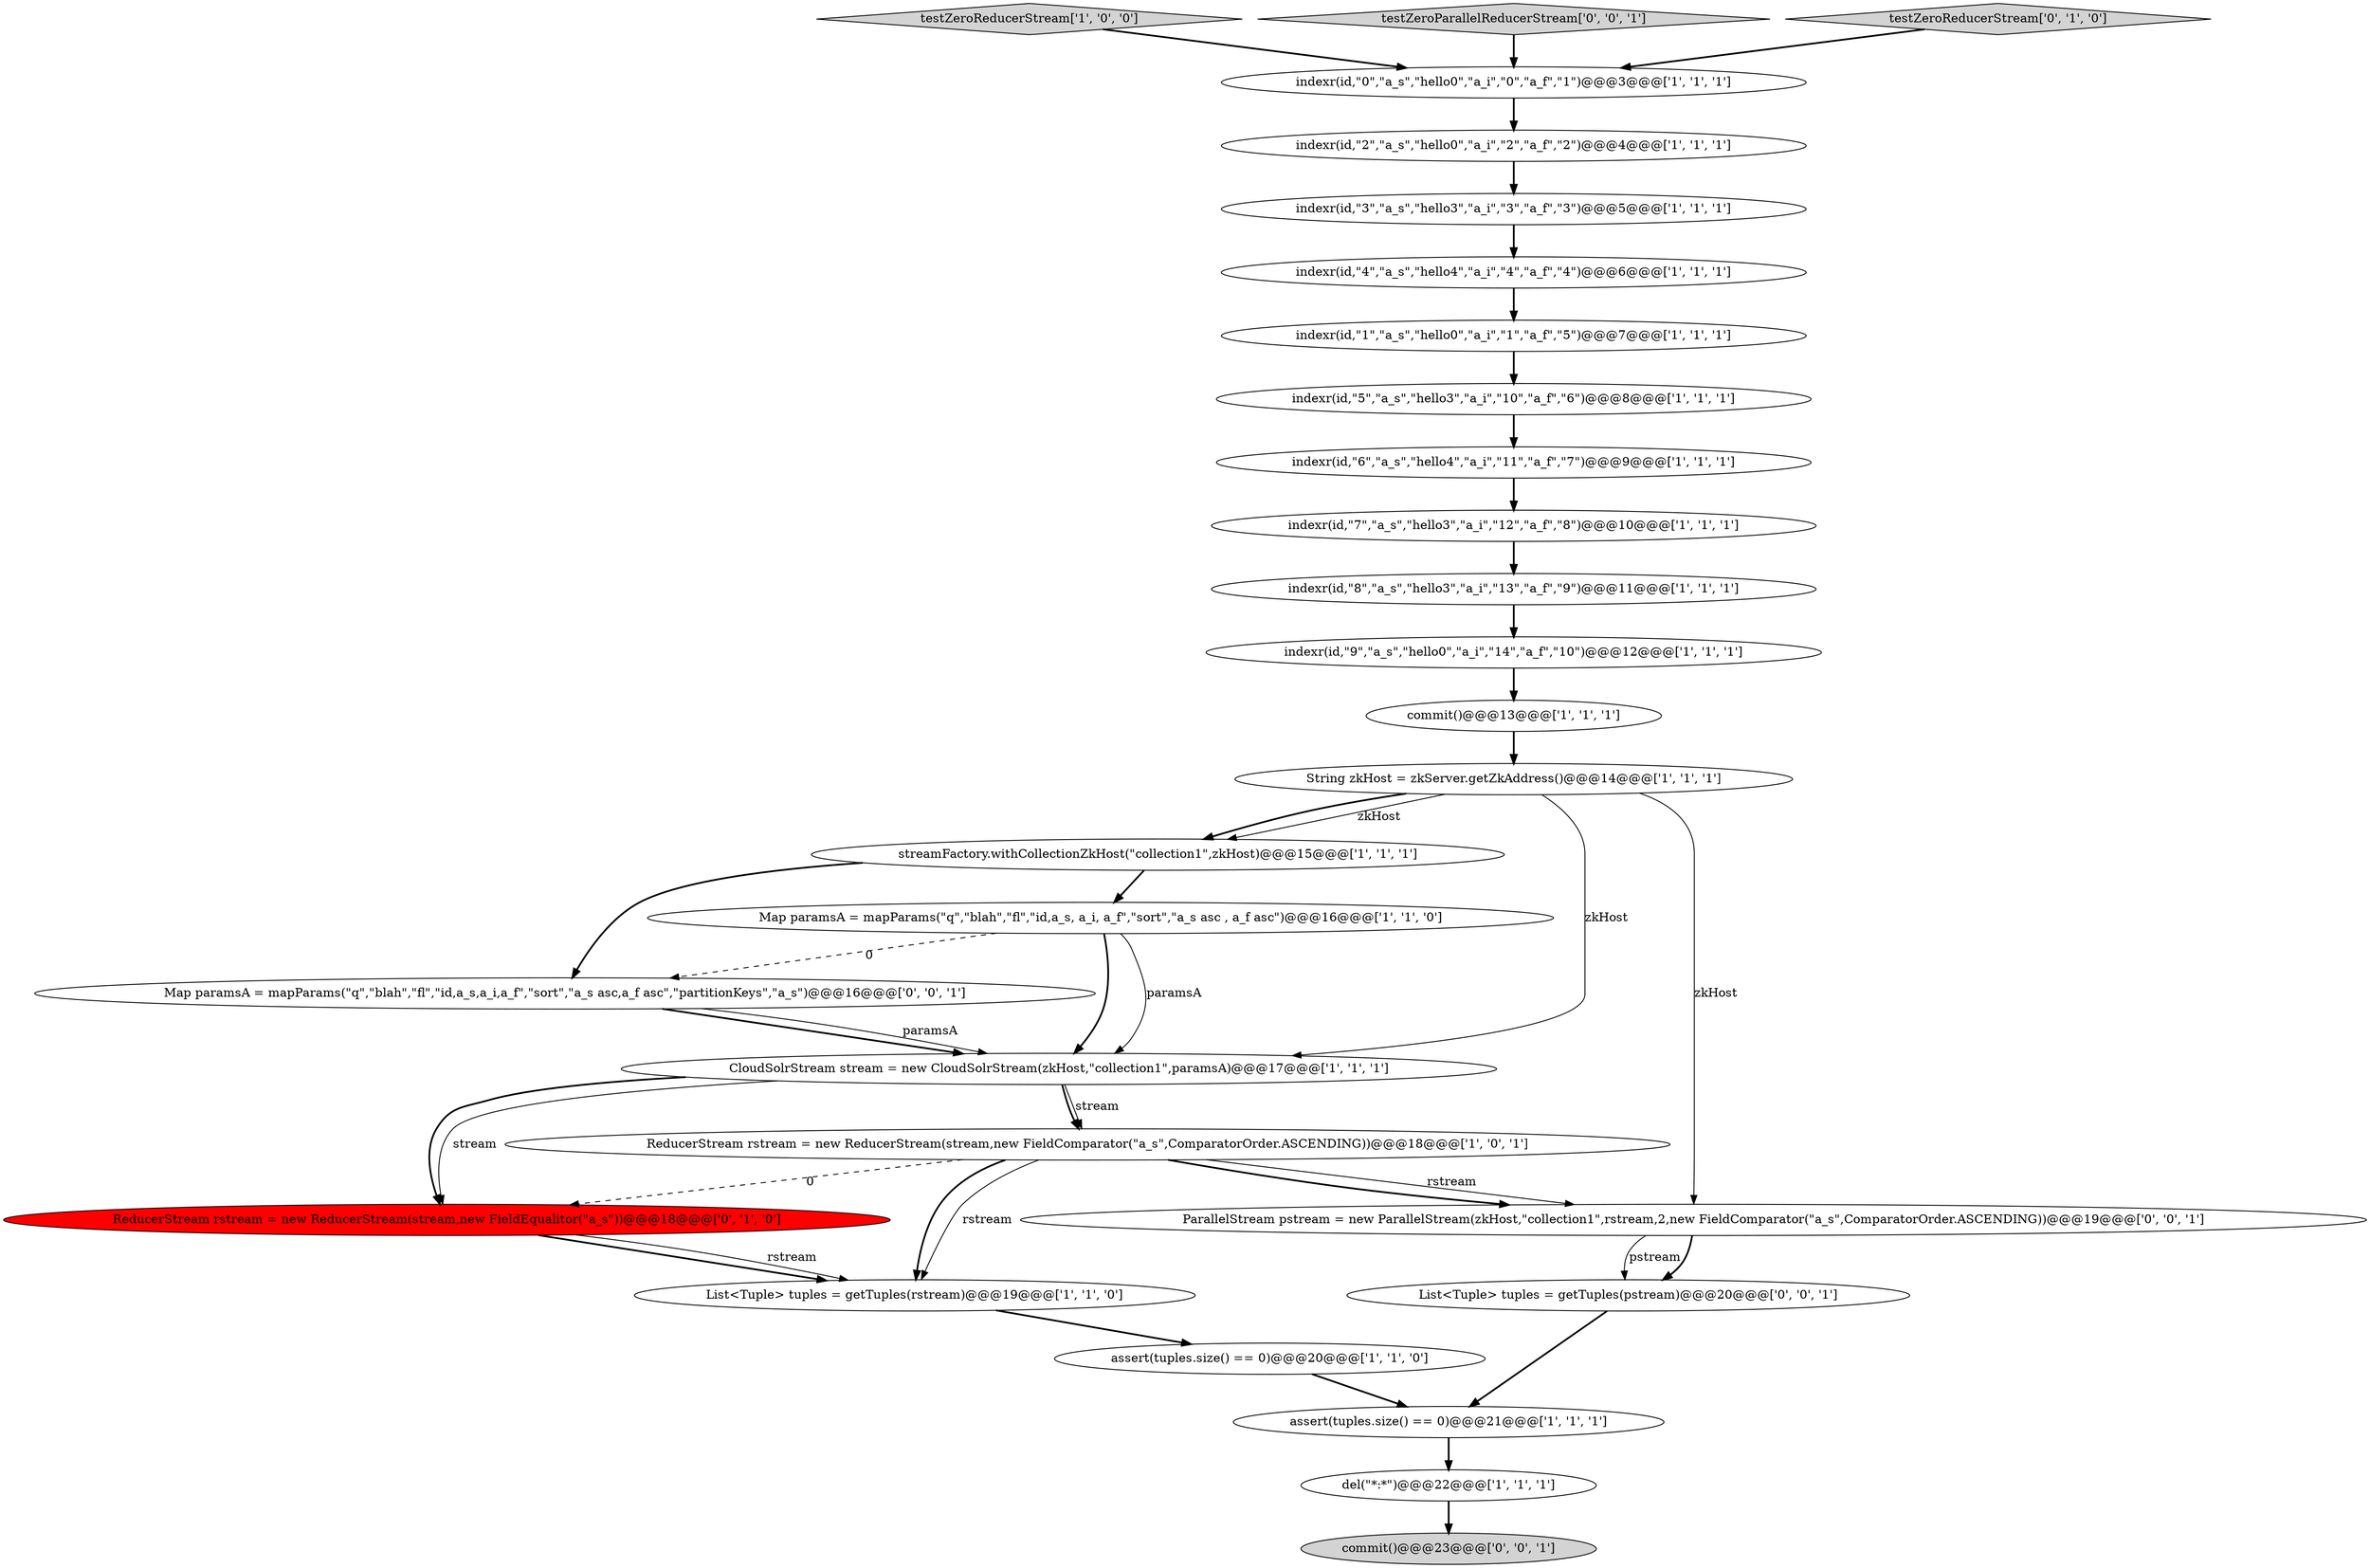 digraph {
2 [style = filled, label = "indexr(id,\"2\",\"a_s\",\"hello0\",\"a_i\",\"2\",\"a_f\",\"2\")@@@4@@@['1', '1', '1']", fillcolor = white, shape = ellipse image = "AAA0AAABBB1BBB"];
17 [style = filled, label = "assert(tuples.size() == 0)@@@21@@@['1', '1', '1']", fillcolor = white, shape = ellipse image = "AAA0AAABBB1BBB"];
9 [style = filled, label = "del(\"*:*\")@@@22@@@['1', '1', '1']", fillcolor = white, shape = ellipse image = "AAA0AAABBB1BBB"];
11 [style = filled, label = "indexr(id,\"6\",\"a_s\",\"hello4\",\"a_i\",\"11\",\"a_f\",\"7\")@@@9@@@['1', '1', '1']", fillcolor = white, shape = ellipse image = "AAA0AAABBB1BBB"];
13 [style = filled, label = "indexr(id,\"8\",\"a_s\",\"hello3\",\"a_i\",\"13\",\"a_f\",\"9\")@@@11@@@['1', '1', '1']", fillcolor = white, shape = ellipse image = "AAA0AAABBB1BBB"];
23 [style = filled, label = "Map paramsA = mapParams(\"q\",\"blah\",\"fl\",\"id,a_s,a_i,a_f\",\"sort\",\"a_s asc,a_f asc\",\"partitionKeys\",\"a_s\")@@@16@@@['0', '0', '1']", fillcolor = white, shape = ellipse image = "AAA0AAABBB3BBB"];
16 [style = filled, label = "commit()@@@13@@@['1', '1', '1']", fillcolor = white, shape = ellipse image = "AAA0AAABBB1BBB"];
12 [style = filled, label = "Map paramsA = mapParams(\"q\",\"blah\",\"fl\",\"id,a_s, a_i, a_f\",\"sort\",\"a_s asc , a_f asc\")@@@16@@@['1', '1', '0']", fillcolor = white, shape = ellipse image = "AAA0AAABBB1BBB"];
3 [style = filled, label = "ReducerStream rstream = new ReducerStream(stream,new FieldComparator(\"a_s\",ComparatorOrder.ASCENDING))@@@18@@@['1', '0', '1']", fillcolor = white, shape = ellipse image = "AAA0AAABBB1BBB"];
21 [style = filled, label = "ReducerStream rstream = new ReducerStream(stream,new FieldEqualitor(\"a_s\"))@@@18@@@['0', '1', '0']", fillcolor = red, shape = ellipse image = "AAA1AAABBB2BBB"];
20 [style = filled, label = "assert(tuples.size() == 0)@@@20@@@['1', '1', '0']", fillcolor = white, shape = ellipse image = "AAA0AAABBB1BBB"];
25 [style = filled, label = "ParallelStream pstream = new ParallelStream(zkHost,\"collection1\",rstream,2,new FieldComparator(\"a_s\",ComparatorOrder.ASCENDING))@@@19@@@['0', '0', '1']", fillcolor = white, shape = ellipse image = "AAA0AAABBB3BBB"];
6 [style = filled, label = "streamFactory.withCollectionZkHost(\"collection1\",zkHost)@@@15@@@['1', '1', '1']", fillcolor = white, shape = ellipse image = "AAA0AAABBB1BBB"];
27 [style = filled, label = "commit()@@@23@@@['0', '0', '1']", fillcolor = lightgray, shape = ellipse image = "AAA0AAABBB3BBB"];
5 [style = filled, label = "indexr(id,\"4\",\"a_s\",\"hello4\",\"a_i\",\"4\",\"a_f\",\"4\")@@@6@@@['1', '1', '1']", fillcolor = white, shape = ellipse image = "AAA0AAABBB1BBB"];
0 [style = filled, label = "testZeroReducerStream['1', '0', '0']", fillcolor = lightgray, shape = diamond image = "AAA0AAABBB1BBB"];
15 [style = filled, label = "indexr(id,\"5\",\"a_s\",\"hello3\",\"a_i\",\"10\",\"a_f\",\"6\")@@@8@@@['1', '1', '1']", fillcolor = white, shape = ellipse image = "AAA0AAABBB1BBB"];
24 [style = filled, label = "testZeroParallelReducerStream['0', '0', '1']", fillcolor = lightgray, shape = diamond image = "AAA0AAABBB3BBB"];
7 [style = filled, label = "indexr(id,\"7\",\"a_s\",\"hello3\",\"a_i\",\"12\",\"a_f\",\"8\")@@@10@@@['1', '1', '1']", fillcolor = white, shape = ellipse image = "AAA0AAABBB1BBB"];
1 [style = filled, label = "indexr(id,\"1\",\"a_s\",\"hello0\",\"a_i\",\"1\",\"a_f\",\"5\")@@@7@@@['1', '1', '1']", fillcolor = white, shape = ellipse image = "AAA0AAABBB1BBB"];
18 [style = filled, label = "indexr(id,\"0\",\"a_s\",\"hello0\",\"a_i\",\"0\",\"a_f\",\"1\")@@@3@@@['1', '1', '1']", fillcolor = white, shape = ellipse image = "AAA0AAABBB1BBB"];
26 [style = filled, label = "List<Tuple> tuples = getTuples(pstream)@@@20@@@['0', '0', '1']", fillcolor = white, shape = ellipse image = "AAA0AAABBB3BBB"];
4 [style = filled, label = "indexr(id,\"3\",\"a_s\",\"hello3\",\"a_i\",\"3\",\"a_f\",\"3\")@@@5@@@['1', '1', '1']", fillcolor = white, shape = ellipse image = "AAA0AAABBB1BBB"];
22 [style = filled, label = "testZeroReducerStream['0', '1', '0']", fillcolor = lightgray, shape = diamond image = "AAA0AAABBB2BBB"];
8 [style = filled, label = "String zkHost = zkServer.getZkAddress()@@@14@@@['1', '1', '1']", fillcolor = white, shape = ellipse image = "AAA0AAABBB1BBB"];
14 [style = filled, label = "CloudSolrStream stream = new CloudSolrStream(zkHost,\"collection1\",paramsA)@@@17@@@['1', '1', '1']", fillcolor = white, shape = ellipse image = "AAA0AAABBB1BBB"];
19 [style = filled, label = "List<Tuple> tuples = getTuples(rstream)@@@19@@@['1', '1', '0']", fillcolor = white, shape = ellipse image = "AAA0AAABBB1BBB"];
10 [style = filled, label = "indexr(id,\"9\",\"a_s\",\"hello0\",\"a_i\",\"14\",\"a_f\",\"10\")@@@12@@@['1', '1', '1']", fillcolor = white, shape = ellipse image = "AAA0AAABBB1BBB"];
7->13 [style = bold, label=""];
8->6 [style = solid, label="zkHost"];
13->10 [style = bold, label=""];
14->3 [style = bold, label=""];
20->17 [style = bold, label=""];
12->23 [style = dashed, label="0"];
21->19 [style = bold, label=""];
16->8 [style = bold, label=""];
26->17 [style = bold, label=""];
3->21 [style = dashed, label="0"];
25->26 [style = solid, label="pstream"];
3->25 [style = bold, label=""];
6->23 [style = bold, label=""];
19->20 [style = bold, label=""];
1->15 [style = bold, label=""];
17->9 [style = bold, label=""];
8->6 [style = bold, label=""];
3->19 [style = solid, label="rstream"];
18->2 [style = bold, label=""];
21->19 [style = solid, label="rstream"];
2->4 [style = bold, label=""];
24->18 [style = bold, label=""];
8->25 [style = solid, label="zkHost"];
3->25 [style = solid, label="rstream"];
23->14 [style = bold, label=""];
9->27 [style = bold, label=""];
8->14 [style = solid, label="zkHost"];
5->1 [style = bold, label=""];
14->3 [style = solid, label="stream"];
22->18 [style = bold, label=""];
15->11 [style = bold, label=""];
10->16 [style = bold, label=""];
3->19 [style = bold, label=""];
12->14 [style = solid, label="paramsA"];
25->26 [style = bold, label=""];
12->14 [style = bold, label=""];
0->18 [style = bold, label=""];
14->21 [style = solid, label="stream"];
23->14 [style = solid, label="paramsA"];
4->5 [style = bold, label=""];
14->21 [style = bold, label=""];
11->7 [style = bold, label=""];
6->12 [style = bold, label=""];
}
